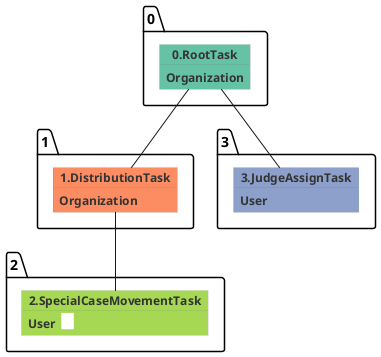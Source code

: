 @startuml
skinparam {
  ObjectBorderColor #555
  ObjectBorderThickness 0
  ObjectFontStyle bold
  ObjectFontSize 14
  ObjectAttributeFontColor #333
  ObjectAttributeFontSize 12
}
  object 0.RootTask #66c2a5 {
Organization
}
  object 1.DistributionTask #fc8d62 {
Organization
}
  object 2.SpecialCaseMovementTask #a6d854 {
User  <back:white>    </back>
}
  object 3.JudgeAssignTask #8da0cb {
User
}
0.RootTask -- 1.DistributionTask
1.DistributionTask -- 2.SpecialCaseMovementTask
0.RootTask -- 3.JudgeAssignTask
@enduml
